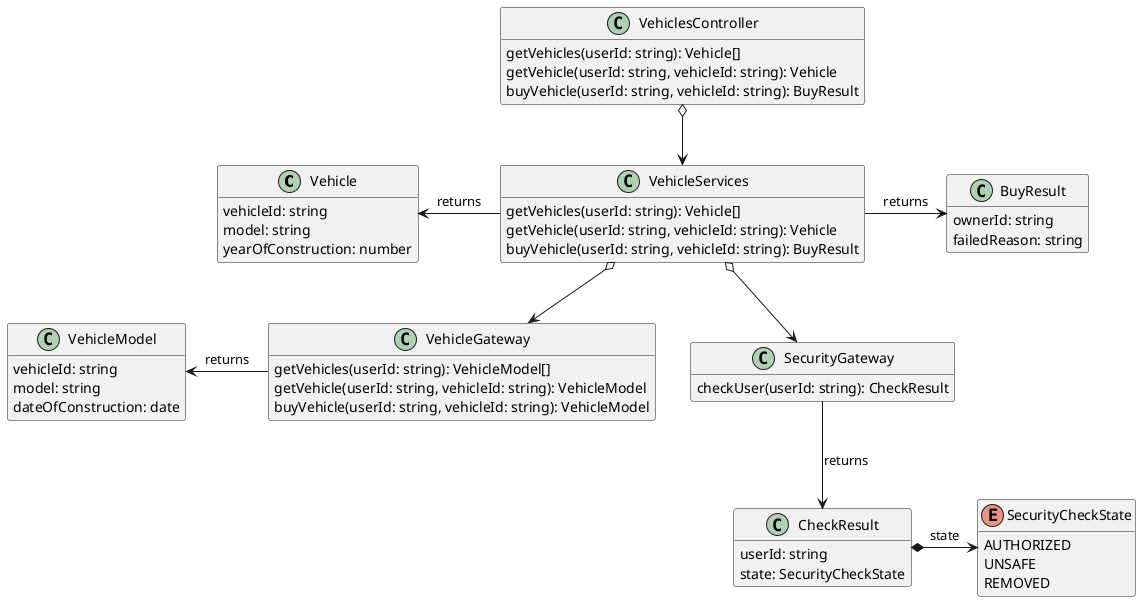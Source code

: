 @startuml

class Vehicle {
    vehicleId: string
    model: string
    yearOfConstruction: number
}

class BuyResult {
    ownerId: string
    failedReason: string
}

class VehicleModel {
    vehicleId: string
    model: string
    dateOfConstruction: date
}

enum SecurityCheckState {
  AUTHORIZED
  UNSAFE
  REMOVED
}

class CheckResult {
    userId: string
    state: SecurityCheckState
}

class VehicleServices {
    getVehicles(userId: string): Vehicle[]
    getVehicle(userId: string, vehicleId: string): Vehicle
    buyVehicle(userId: string, vehicleId: string): BuyResult
}

class SecurityGateway {
    checkUser(userId: string): CheckResult
}

class VehicleGateway {
    getVehicles(userId: string): VehicleModel[]
    getVehicle(userId: string, vehicleId: string): VehicleModel
    buyVehicle(userId: string, vehicleId: string): VehicleModel
}

class VehiclesController {
    getVehicles(userId: string): Vehicle[]
    getVehicle(userId: string, vehicleId: string): Vehicle
    buyVehicle(userId: string, vehicleId: string): BuyResult
}

VehicleServices o--> SecurityGateway
VehicleServices o--> VehicleGateway
VehiclesController o--> VehicleServices

SecurityGateway --> CheckResult : returns
CheckResult *-> SecurityCheckState : state

VehicleServices -> BuyResult: returns
VehicleModel <- VehicleGateway: returns

Vehicle <- VehicleServices : returns

hide fields

show Vehicle fields
hide Vehicle methods

show BuyResult fields
hide BuyResult methods

show SecurityCheckState fields
hide SecurityCheckState methods

show CheckResult fields
hide CheckResult methods

show VehicleModel fields
hide VehicleModel methods

@enduml
